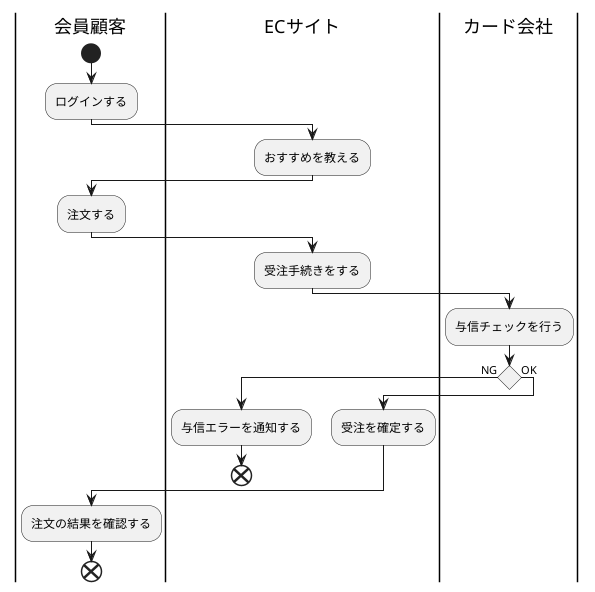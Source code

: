 @startuml activity
|会員顧客|
start
:ログインする;
|ECサイト|
:おすすめを教える;
|会員顧客|
:注文する;
|ECサイト|
:受注手続きをする;
|カード会社|
:与信チェックを行う;

if () then (NG)
  |ECサイト|
  :与信エラーを通知する;
  end
else (OK)
  |ECサイト|
  :受注を確定する;
endif

|会員顧客|
:注文の結果を確認する;
end
@enduml